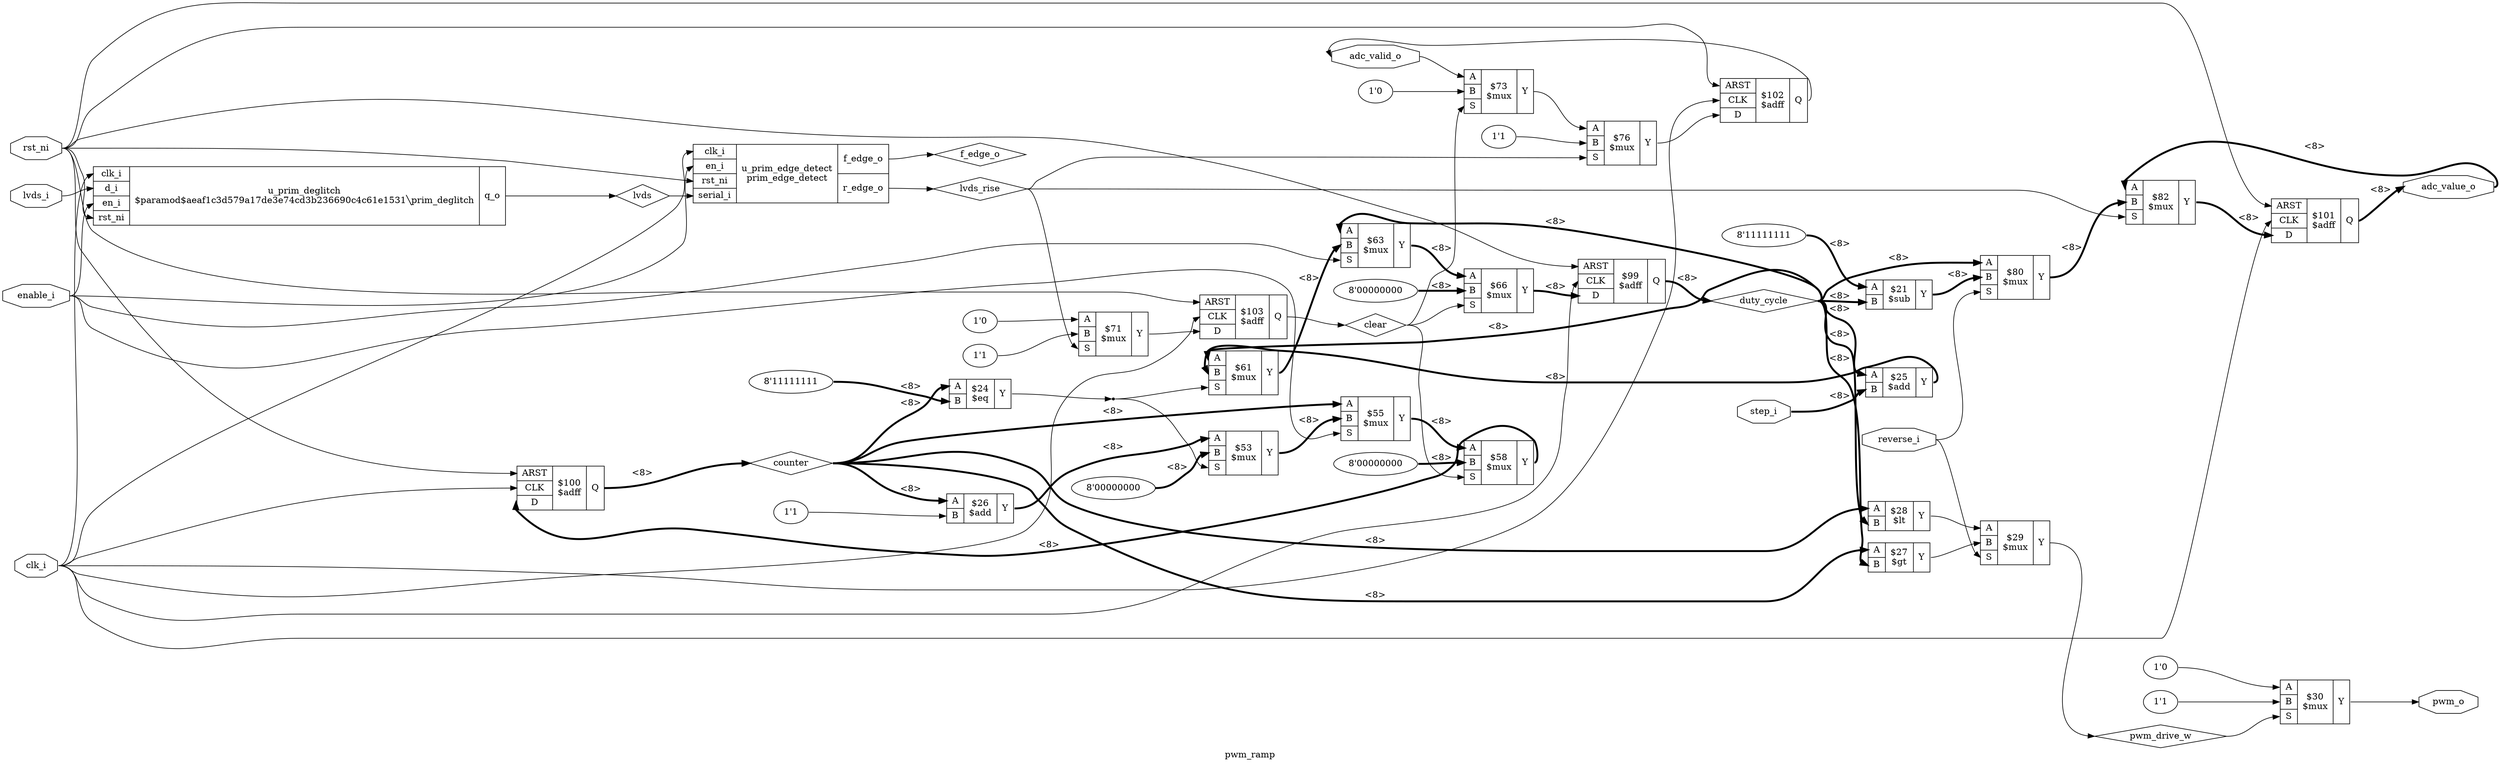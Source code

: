 digraph "pwm_ramp" {
label="pwm_ramp";
rankdir="LR";
remincross=true;
n18 [ shape=octagon, label="adc_valid_o", color="black", fontcolor="black"];
n19 [ shape=octagon, label="adc_value_o", color="black", fontcolor="black"];
n20 [ shape=diamond, label="clear", color="black", fontcolor="black"];
n21 [ shape=octagon, label="clk_i", color="black", fontcolor="black"];
n22 [ shape=diamond, label="counter", color="black", fontcolor="black"];
n23 [ shape=diamond, label="duty_cycle", color="black", fontcolor="black"];
n24 [ shape=octagon, label="enable_i", color="black", fontcolor="black"];
n25 [ shape=diamond, label="f_edge_o", color="black", fontcolor="black"];
n26 [ shape=diamond, label="lvds", color="black", fontcolor="black"];
n27 [ shape=octagon, label="lvds_i", color="black", fontcolor="black"];
n28 [ shape=diamond, label="lvds_rise", color="black", fontcolor="black"];
n29 [ shape=diamond, label="pwm_drive_w", color="black", fontcolor="black"];
n30 [ shape=octagon, label="pwm_o", color="black", fontcolor="black"];
n31 [ shape=octagon, label="reverse_i", color="black", fontcolor="black"];
n32 [ shape=octagon, label="rst_ni", color="black", fontcolor="black"];
n33 [ shape=octagon, label="step_i", color="black", fontcolor="black"];
c37 [ shape=record, label="{{<p34> A|<p35> B}|$25\n$add|{<p36> Y}}",  ];
v0 [ label="1'1" ];
c38 [ shape=record, label="{{<p34> A|<p35> B}|$26\n$add|{<p36> Y}}",  ];
v1 [ label="8'11111111" ];
c39 [ shape=record, label="{{<p34> A|<p35> B}|$24\n$eq|{<p36> Y}}",  ];
c40 [ shape=record, label="{{<p34> A|<p35> B}|$27\n$gt|{<p36> Y}}",  ];
c41 [ shape=record, label="{{<p34> A|<p35> B}|$28\n$lt|{<p36> Y}}",  ];
c46 [ shape=record, label="{{<p42> ARST|<p43> CLK|<p44> D}|$100\n$adff|{<p45> Q}}",  ];
c47 [ shape=record, label="{{<p42> ARST|<p43> CLK|<p44> D}|$101\n$adff|{<p45> Q}}",  ];
c48 [ shape=record, label="{{<p42> ARST|<p43> CLK|<p44> D}|$102\n$adff|{<p45> Q}}",  ];
c49 [ shape=record, label="{{<p42> ARST|<p43> CLK|<p44> D}|$103\n$adff|{<p45> Q}}",  ];
c50 [ shape=record, label="{{<p42> ARST|<p43> CLK|<p44> D}|$99\n$adff|{<p45> Q}}",  ];
v2 [ label="8'00000000" ];
c52 [ shape=record, label="{{<p34> A|<p35> B|<p51> S}|$53\n$mux|{<p36> Y}}",  ];
c53 [ shape=record, label="{{<p34> A|<p35> B|<p51> S}|$55\n$mux|{<p36> Y}}",  ];
v3 [ label="8'00000000" ];
c54 [ shape=record, label="{{<p34> A|<p35> B|<p51> S}|$58\n$mux|{<p36> Y}}",  ];
c55 [ shape=record, label="{{<p34> A|<p35> B|<p51> S}|$61\n$mux|{<p36> Y}}",  ];
c56 [ shape=record, label="{{<p34> A|<p35> B|<p51> S}|$63\n$mux|{<p36> Y}}",  ];
v4 [ label="8'00000000" ];
c57 [ shape=record, label="{{<p34> A|<p35> B|<p51> S}|$66\n$mux|{<p36> Y}}",  ];
v5 [ label="1'0" ];
v6 [ label="1'1" ];
c58 [ shape=record, label="{{<p34> A|<p35> B|<p51> S}|$71\n$mux|{<p36> Y}}",  ];
v7 [ label="1'0" ];
c59 [ shape=record, label="{{<p34> A|<p35> B|<p51> S}|$73\n$mux|{<p36> Y}}",  ];
v8 [ label="1'1" ];
c60 [ shape=record, label="{{<p34> A|<p35> B|<p51> S}|$76\n$mux|{<p36> Y}}",  ];
c61 [ shape=record, label="{{<p34> A|<p35> B|<p51> S}|$80\n$mux|{<p36> Y}}",  ];
c62 [ shape=record, label="{{<p34> A|<p35> B|<p51> S}|$82\n$mux|{<p36> Y}}",  ];
v9 [ label="8'11111111" ];
c63 [ shape=record, label="{{<p34> A|<p35> B}|$21\n$sub|{<p36> Y}}",  ];
c64 [ shape=record, label="{{<p34> A|<p35> B|<p51> S}|$29\n$mux|{<p36> Y}}",  ];
v10 [ label="1'0" ];
v11 [ label="1'1" ];
c65 [ shape=record, label="{{<p34> A|<p35> B|<p51> S}|$30\n$mux|{<p36> Y}}",  ];
c69 [ shape=record, label="{{<p21> clk_i|<p66> d_i|<p67> en_i|<p32> rst_ni}|u_prim_deglitch\n$paramod$aeaf1c3d579a17de3e74cd3b236690c4c61e1531&#9586;prim_deglitch|{<p68> q_o}}",  ];
c72 [ shape=record, label="{{<p21> clk_i|<p67> en_i|<p32> rst_ni|<p70> serial_i}|u_prim_edge_detect\nprim_edge_detect|{<p25> f_edge_o|<p71> r_edge_o}}",  ];
c60:p36:e -> c48:p44:w [color="black", fontcolor="black", label=""];
c41:p36:e -> c64:p34:w [color="black", fontcolor="black", label=""];
c52:p36:e -> c53:p35:w [color="black", fontcolor="black", style="setlinewidth(3)", label="<8>"];
c53:p36:e -> c54:p34:w [color="black", fontcolor="black", style="setlinewidth(3)", label="<8>"];
c55:p36:e -> c56:p35:w [color="black", fontcolor="black", style="setlinewidth(3)", label="<8>"];
c56:p36:e -> c57:p34:w [color="black", fontcolor="black", style="setlinewidth(3)", label="<8>"];
c59:p36:e -> c60:p34:w [color="black", fontcolor="black", label=""];
c61:p36:e -> c62:p35:w [color="black", fontcolor="black", style="setlinewidth(3)", label="<8>"];
c63:p36:e -> c61:p35:w [color="black", fontcolor="black", style="setlinewidth(3)", label="<8>"];
c48:p45:e -> n18:w [color="black", fontcolor="black", label=""];
n18:e -> c59:p34:w [color="black", fontcolor="black", label=""];
c47:p45:e -> n19:w [color="black", fontcolor="black", style="setlinewidth(3)", label="<8>"];
n19:e -> c62:p34:w [color="black", fontcolor="black", style="setlinewidth(3)", label="<8>"];
c62:p36:e -> c47:p44:w [color="black", fontcolor="black", style="setlinewidth(3)", label="<8>"];
c49:p45:e -> n20:w [color="black", fontcolor="black", label=""];
n20:e -> c54:p51:w [color="black", fontcolor="black", label=""];
n20:e -> c57:p51:w [color="black", fontcolor="black", label=""];
n20:e -> c59:p51:w [color="black", fontcolor="black", label=""];
n21:e -> c46:p43:w [color="black", fontcolor="black", label=""];
n21:e -> c47:p43:w [color="black", fontcolor="black", label=""];
n21:e -> c48:p43:w [color="black", fontcolor="black", label=""];
n21:e -> c49:p43:w [color="black", fontcolor="black", label=""];
n21:e -> c50:p43:w [color="black", fontcolor="black", label=""];
n21:e -> c69:p21:w [color="black", fontcolor="black", label=""];
n21:e -> c72:p21:w [color="black", fontcolor="black", label=""];
c46:p45:e -> n22:w [color="black", fontcolor="black", style="setlinewidth(3)", label="<8>"];
n22:e -> c38:p34:w [color="black", fontcolor="black", style="setlinewidth(3)", label="<8>"];
n22:e -> c39:p34:w [color="black", fontcolor="black", style="setlinewidth(3)", label="<8>"];
n22:e -> c40:p34:w [color="black", fontcolor="black", style="setlinewidth(3)", label="<8>"];
n22:e -> c41:p34:w [color="black", fontcolor="black", style="setlinewidth(3)", label="<8>"];
n22:e -> c53:p34:w [color="black", fontcolor="black", style="setlinewidth(3)", label="<8>"];
c50:p45:e -> n23:w [color="black", fontcolor="black", style="setlinewidth(3)", label="<8>"];
n23:e -> c37:p34:w [color="black", fontcolor="black", style="setlinewidth(3)", label="<8>"];
n23:e -> c40:p35:w [color="black", fontcolor="black", style="setlinewidth(3)", label="<8>"];
n23:e -> c41:p35:w [color="black", fontcolor="black", style="setlinewidth(3)", label="<8>"];
n23:e -> c55:p34:w [color="black", fontcolor="black", style="setlinewidth(3)", label="<8>"];
n23:e -> c56:p34:w [color="black", fontcolor="black", style="setlinewidth(3)", label="<8>"];
n23:e -> c61:p34:w [color="black", fontcolor="black", style="setlinewidth(3)", label="<8>"];
n23:e -> c63:p35:w [color="black", fontcolor="black", style="setlinewidth(3)", label="<8>"];
n24:e -> c53:p51:w [color="black", fontcolor="black", label=""];
n24:e -> c56:p51:w [color="black", fontcolor="black", label=""];
n24:e -> c69:p67:w [color="black", fontcolor="black", label=""];
n24:e -> c72:p67:w [color="black", fontcolor="black", label=""];
c72:p25:e -> n25:w [color="black", fontcolor="black", label=""];
c69:p68:e -> n26:w [color="black", fontcolor="black", label=""];
n26:e -> c72:p70:w [color="black", fontcolor="black", label=""];
n27:e -> c69:p66:w [color="black", fontcolor="black", label=""];
c72:p71:e -> n28:w [color="black", fontcolor="black", label=""];
n28:e -> c58:p51:w [color="black", fontcolor="black", label=""];
n28:e -> c60:p51:w [color="black", fontcolor="black", label=""];
n28:e -> c62:p51:w [color="black", fontcolor="black", label=""];
c64:p36:e -> n29:w [color="black", fontcolor="black", label=""];
n29:e -> c65:p51:w [color="black", fontcolor="black", label=""];
c58:p36:e -> c49:p44:w [color="black", fontcolor="black", label=""];
c65:p36:e -> n30:w [color="black", fontcolor="black", label=""];
n31:e -> c61:p51:w [color="black", fontcolor="black", label=""];
n31:e -> c64:p51:w [color="black", fontcolor="black", label=""];
n32:e -> c46:p42:w [color="black", fontcolor="black", label=""];
n32:e -> c47:p42:w [color="black", fontcolor="black", label=""];
n32:e -> c48:p42:w [color="black", fontcolor="black", label=""];
n32:e -> c49:p42:w [color="black", fontcolor="black", label=""];
n32:e -> c50:p42:w [color="black", fontcolor="black", label=""];
n32:e -> c69:p32:w [color="black", fontcolor="black", label=""];
n32:e -> c72:p32:w [color="black", fontcolor="black", label=""];
n33:e -> c37:p35:w [color="black", fontcolor="black", style="setlinewidth(3)", label="<8>"];
c54:p36:e -> c46:p44:w [color="black", fontcolor="black", style="setlinewidth(3)", label="<8>"];
c57:p36:e -> c50:p44:w [color="black", fontcolor="black", style="setlinewidth(3)", label="<8>"];
c37:p36:e -> c55:p35:w [color="black", fontcolor="black", style="setlinewidth(3)", label="<8>"];
c38:p36:e -> c52:p34:w [color="black", fontcolor="black", style="setlinewidth(3)", label="<8>"];
n8 [ shape=point ];
c39:p36:e -> n8:w [color="black", fontcolor="black", label=""];
n8:e -> c52:p51:w [color="black", fontcolor="black", label=""];
n8:e -> c55:p51:w [color="black", fontcolor="black", label=""];
c40:p36:e -> c64:p35:w [color="black", fontcolor="black", label=""];
v0:e -> c38:p35:w [color="black", fontcolor="black", label=""];
v1:e -> c39:p35:w [color="black", fontcolor="black", style="setlinewidth(3)", label="<8>"];
v10:e -> c65:p34:w [color="black", fontcolor="black", label=""];
v11:e -> c65:p35:w [color="black", fontcolor="black", label=""];
v2:e -> c52:p35:w [color="black", fontcolor="black", style="setlinewidth(3)", label="<8>"];
v3:e -> c54:p35:w [color="black", fontcolor="black", style="setlinewidth(3)", label="<8>"];
v4:e -> c57:p35:w [color="black", fontcolor="black", style="setlinewidth(3)", label="<8>"];
v5:e -> c58:p34:w [color="black", fontcolor="black", label=""];
v6:e -> c58:p35:w [color="black", fontcolor="black", label=""];
v7:e -> c59:p35:w [color="black", fontcolor="black", label=""];
v8:e -> c60:p35:w [color="black", fontcolor="black", label=""];
v9:e -> c63:p34:w [color="black", fontcolor="black", style="setlinewidth(3)", label="<8>"];
}
